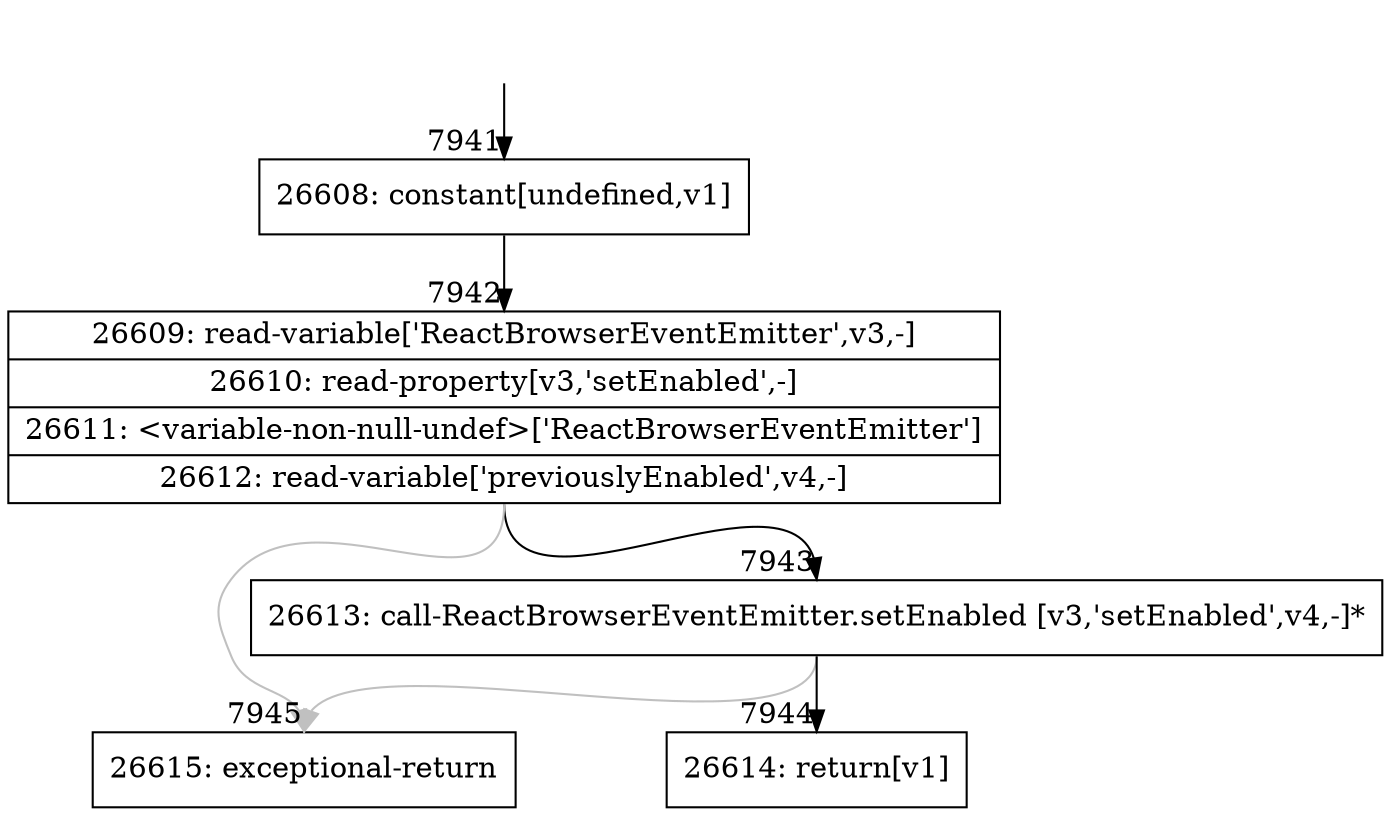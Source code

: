 digraph {
rankdir="TD"
BB_entry570[shape=none,label=""];
BB_entry570 -> BB7941 [tailport=s, headport=n, headlabel="    7941"]
BB7941 [shape=record label="{26608: constant[undefined,v1]}" ] 
BB7941 -> BB7942 [tailport=s, headport=n, headlabel="      7942"]
BB7942 [shape=record label="{26609: read-variable['ReactBrowserEventEmitter',v3,-]|26610: read-property[v3,'setEnabled',-]|26611: \<variable-non-null-undef\>['ReactBrowserEventEmitter']|26612: read-variable['previouslyEnabled',v4,-]}" ] 
BB7942 -> BB7943 [tailport=s, headport=n, headlabel="      7943"]
BB7942 -> BB7945 [tailport=s, headport=n, color=gray, headlabel="      7945"]
BB7943 [shape=record label="{26613: call-ReactBrowserEventEmitter.setEnabled [v3,'setEnabled',v4,-]*}" ] 
BB7943 -> BB7944 [tailport=s, headport=n, headlabel="      7944"]
BB7943 -> BB7945 [tailport=s, headport=n, color=gray]
BB7944 [shape=record label="{26614: return[v1]}" ] 
BB7945 [shape=record label="{26615: exceptional-return}" ] 
//#$~ 13939
}
